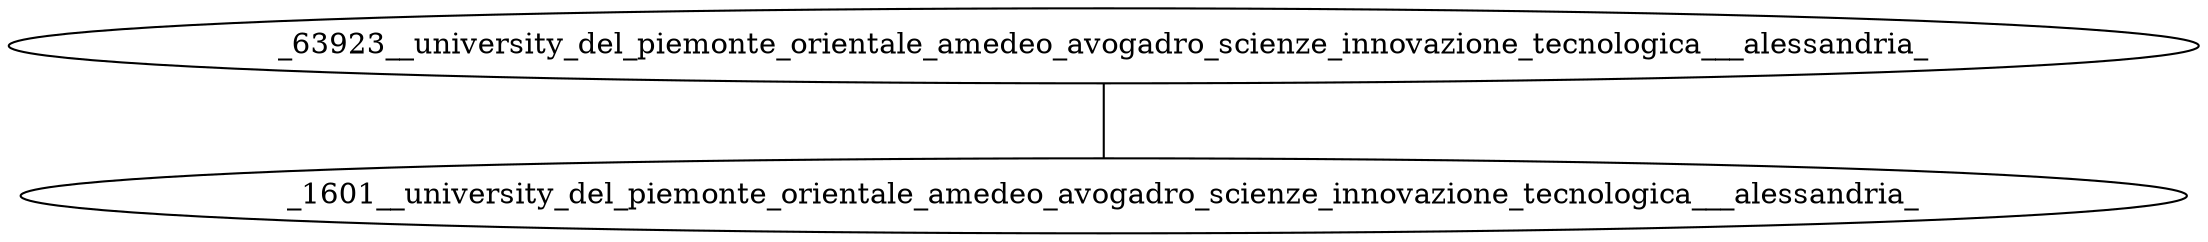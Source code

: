 graph {
_63923__university_del_piemonte_orientale_amedeo_avogadro_scienze_innovazione_tecnologica___alessandria_ -- _1601__university_del_piemonte_orientale_amedeo_avogadro_scienze_innovazione_tecnologica___alessandria_
}
